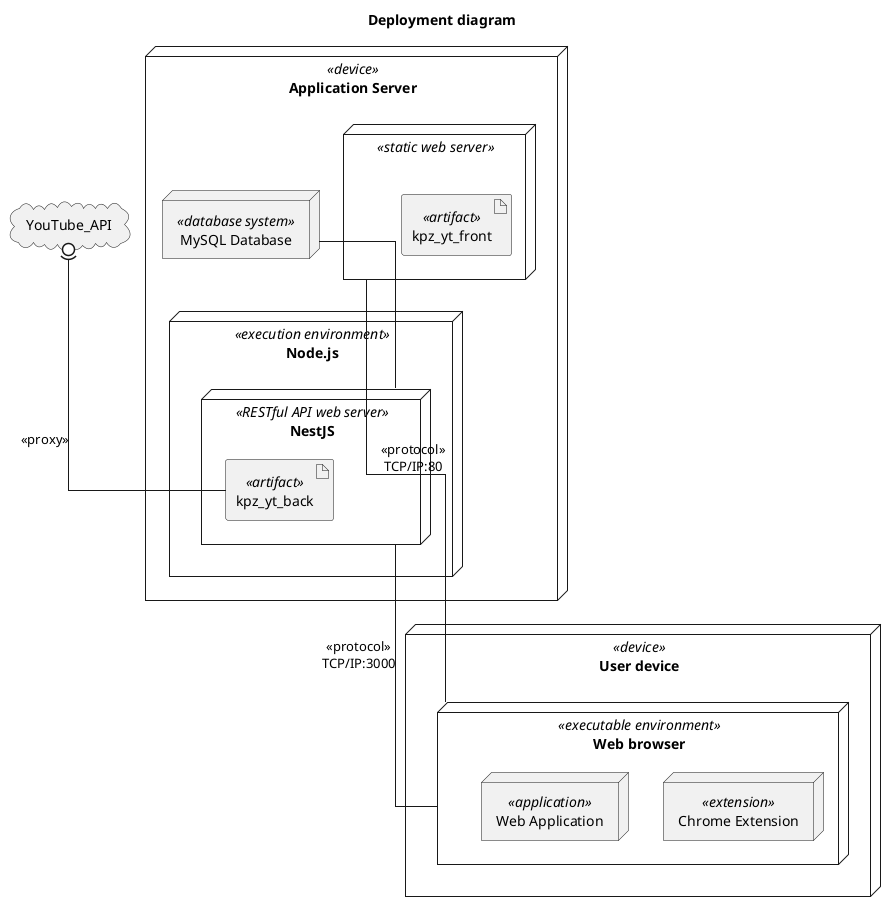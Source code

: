 @startuml deployment
title Deployment diagram
top to bottom direction
skinparam linetype ortho

node "Application Server" <<device>>{
  node "Node.js" as node <<execution environment>>{
    node "NestJS" as rest <<RESTful API web server>>{
      artifact kpz_yt_back <<artifact>>
    }
  }

  node " " as static <<static web server>>{
    artifact kpz_yt_front <<artifact>>
  }

  node "MySQL Database" as db <<database system>>
}

node "User device" as user_machine <<device>>{
  node "Web browser" as browser <<executable environment>> {
      node "Chrome Extension" as extension <<extension>>
      node "Web Application" as app <<application>>
  }
}

static -down- browser: <<protocol>>\nTCP/IP:80
rest -down- browser: <<protocol>>\nTCP/IP:3000
rest -up- db

cloud YouTube_API

YouTube_API 0)-- kpz_yt_back: <<proxy>> 

@enduml